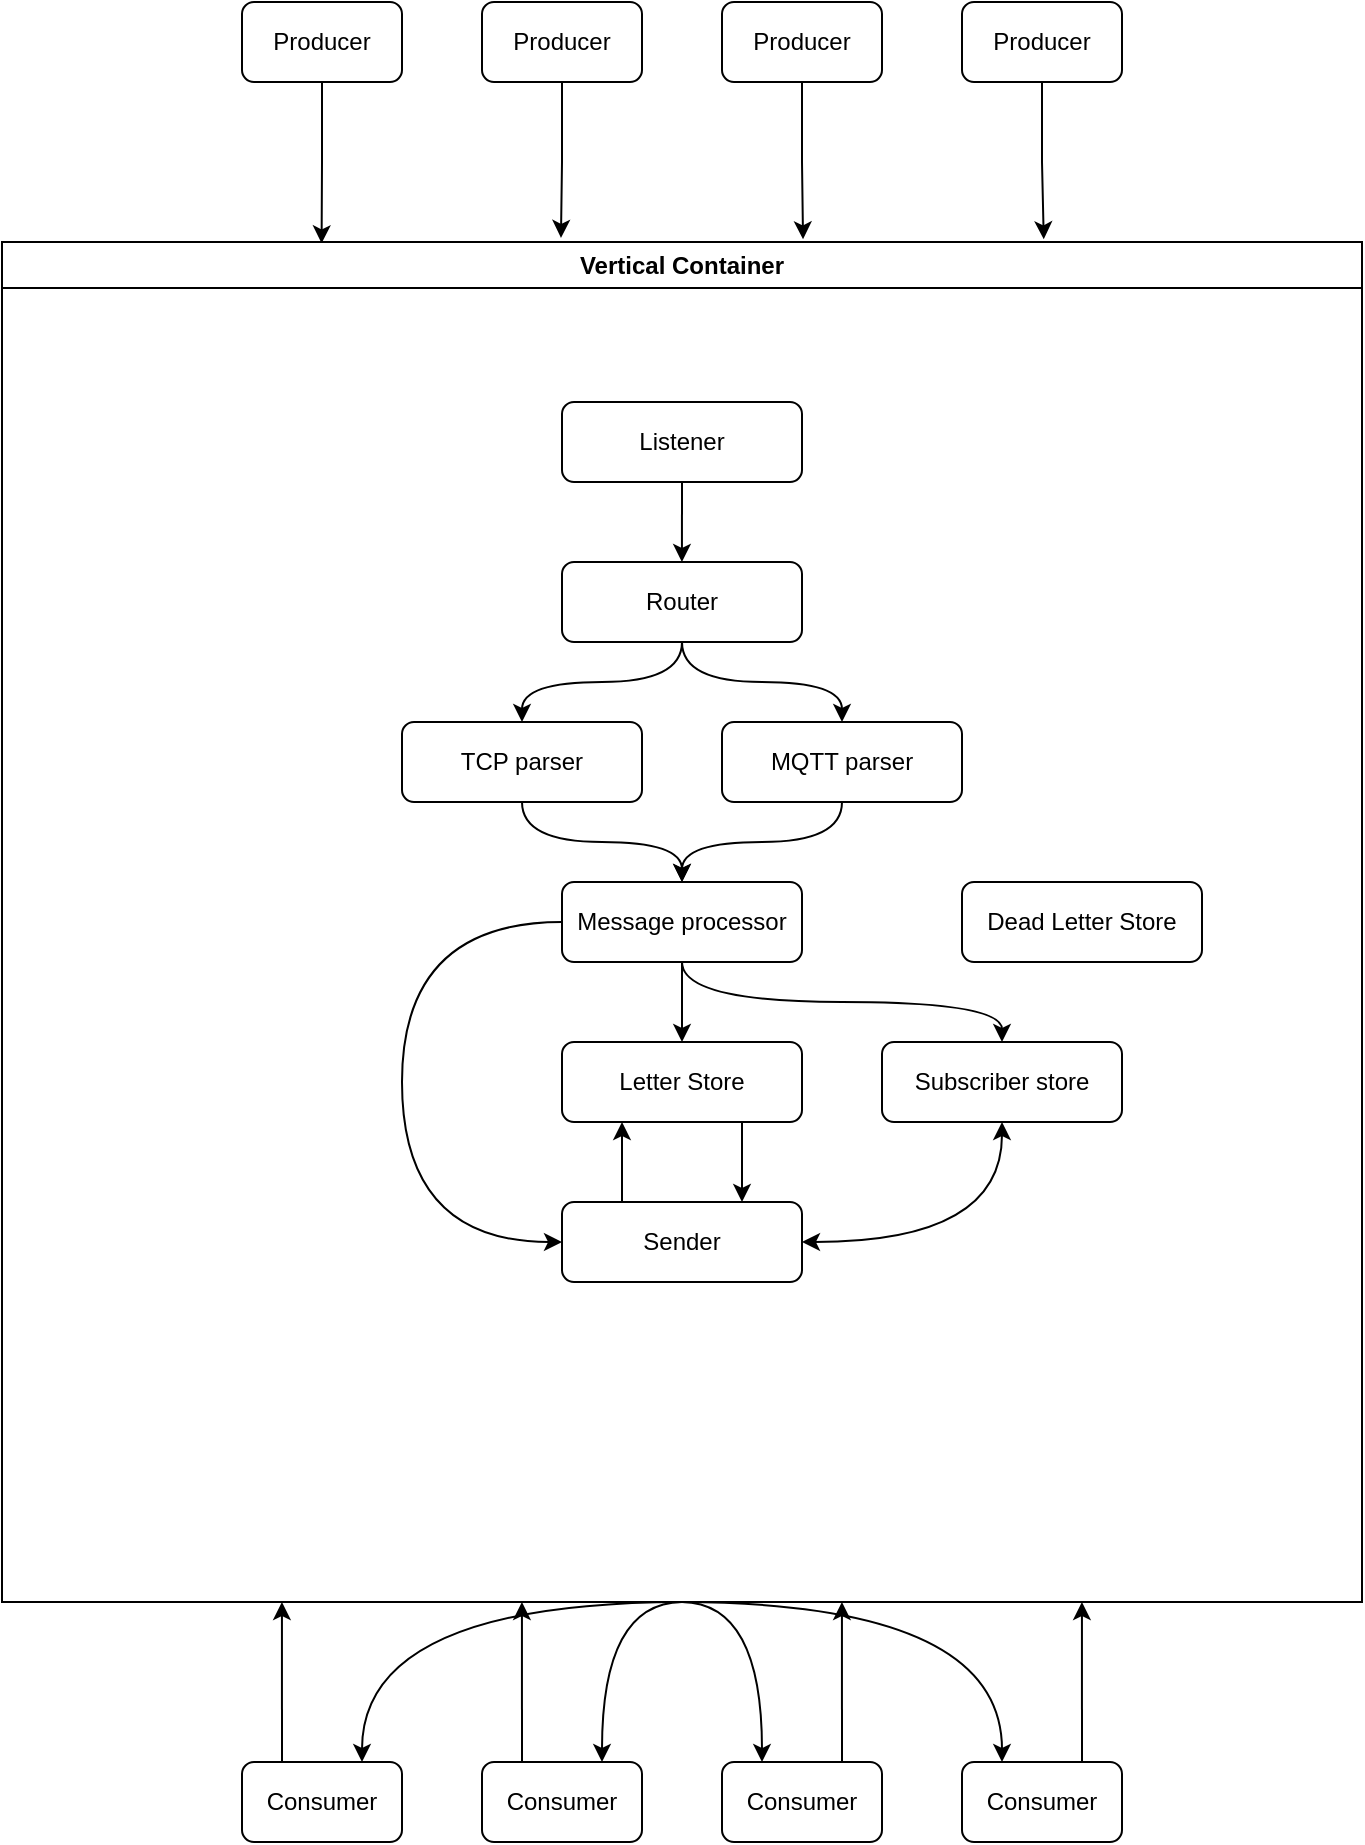 <mxfile version="21.1.2" type="device" pages="2">
  <diagram name="Flowchart" id="ECQMQJdbtYSlt36lPngu">
    <mxGraphModel dx="1434" dy="867" grid="1" gridSize="10" guides="1" tooltips="1" connect="1" arrows="1" fold="1" page="1" pageScale="1" pageWidth="850" pageHeight="1100" math="0" shadow="0">
      <root>
        <mxCell id="0" />
        <mxCell id="1" parent="0" />
        <mxCell id="J1kHPah_wmCZpX2cMxBV-25" style="edgeStyle=orthogonalEdgeStyle;curved=1;rounded=0;orthogonalLoop=1;jettySize=auto;html=1;exitX=0.5;exitY=1;exitDx=0;exitDy=0;" parent="1" source="J1kHPah_wmCZpX2cMxBV-2" edge="1">
          <mxGeometry relative="1" as="geometry">
            <mxPoint x="419.957" y="360" as="targetPoint" />
          </mxGeometry>
        </mxCell>
        <mxCell id="J1kHPah_wmCZpX2cMxBV-2" value="Listener" style="rounded=1;whiteSpace=wrap;html=1;" parent="1" vertex="1">
          <mxGeometry x="360" y="280" width="120" height="40" as="geometry" />
        </mxCell>
        <mxCell id="J1kHPah_wmCZpX2cMxBV-27" style="edgeStyle=orthogonalEdgeStyle;curved=1;rounded=0;orthogonalLoop=1;jettySize=auto;html=1;exitX=0.5;exitY=1;exitDx=0;exitDy=0;entryX=0.5;entryY=0;entryDx=0;entryDy=0;" parent="1" source="J1kHPah_wmCZpX2cMxBV-4" target="J1kHPah_wmCZpX2cMxBV-7" edge="1">
          <mxGeometry relative="1" as="geometry" />
        </mxCell>
        <mxCell id="J1kHPah_wmCZpX2cMxBV-28" style="edgeStyle=orthogonalEdgeStyle;curved=1;rounded=0;orthogonalLoop=1;jettySize=auto;html=1;exitX=0.5;exitY=1;exitDx=0;exitDy=0;entryX=0.5;entryY=0;entryDx=0;entryDy=0;" parent="1" source="J1kHPah_wmCZpX2cMxBV-4" target="J1kHPah_wmCZpX2cMxBV-8" edge="1">
          <mxGeometry relative="1" as="geometry" />
        </mxCell>
        <mxCell id="J1kHPah_wmCZpX2cMxBV-4" value="Router" style="rounded=1;whiteSpace=wrap;html=1;" parent="1" vertex="1">
          <mxGeometry x="360" y="360" width="120" height="40" as="geometry" />
        </mxCell>
        <mxCell id="J1kHPah_wmCZpX2cMxBV-29" style="edgeStyle=orthogonalEdgeStyle;curved=1;rounded=0;orthogonalLoop=1;jettySize=auto;html=1;exitX=0.5;exitY=1;exitDx=0;exitDy=0;entryX=0.5;entryY=0;entryDx=0;entryDy=0;" parent="1" source="J1kHPah_wmCZpX2cMxBV-7" target="J1kHPah_wmCZpX2cMxBV-9" edge="1">
          <mxGeometry relative="1" as="geometry" />
        </mxCell>
        <mxCell id="J1kHPah_wmCZpX2cMxBV-7" value="TCP parser" style="rounded=1;whiteSpace=wrap;html=1;" parent="1" vertex="1">
          <mxGeometry x="280" y="440" width="120" height="40" as="geometry" />
        </mxCell>
        <mxCell id="J1kHPah_wmCZpX2cMxBV-30" style="edgeStyle=orthogonalEdgeStyle;curved=1;rounded=0;orthogonalLoop=1;jettySize=auto;html=1;exitX=0.5;exitY=1;exitDx=0;exitDy=0;entryX=0.5;entryY=0;entryDx=0;entryDy=0;" parent="1" source="J1kHPah_wmCZpX2cMxBV-8" target="J1kHPah_wmCZpX2cMxBV-9" edge="1">
          <mxGeometry relative="1" as="geometry" />
        </mxCell>
        <mxCell id="J1kHPah_wmCZpX2cMxBV-8" value="MQTT parser" style="rounded=1;whiteSpace=wrap;html=1;" parent="1" vertex="1">
          <mxGeometry x="440" y="440" width="120" height="40" as="geometry" />
        </mxCell>
        <mxCell id="J1kHPah_wmCZpX2cMxBV-31" style="edgeStyle=orthogonalEdgeStyle;curved=1;rounded=0;orthogonalLoop=1;jettySize=auto;html=1;exitX=0.5;exitY=1;exitDx=0;exitDy=0;entryX=0.5;entryY=0;entryDx=0;entryDy=0;" parent="1" source="J1kHPah_wmCZpX2cMxBV-9" target="J1kHPah_wmCZpX2cMxBV-6" edge="1">
          <mxGeometry relative="1" as="geometry" />
        </mxCell>
        <mxCell id="J1kHPah_wmCZpX2cMxBV-32" style="edgeStyle=orthogonalEdgeStyle;curved=1;rounded=0;orthogonalLoop=1;jettySize=auto;html=1;exitX=0.5;exitY=1;exitDx=0;exitDy=0;entryX=0.5;entryY=0;entryDx=0;entryDy=0;" parent="1" source="J1kHPah_wmCZpX2cMxBV-9" target="J1kHPah_wmCZpX2cMxBV-21" edge="1">
          <mxGeometry relative="1" as="geometry" />
        </mxCell>
        <mxCell id="J1kHPah_wmCZpX2cMxBV-49" style="edgeStyle=orthogonalEdgeStyle;rounded=0;orthogonalLoop=1;jettySize=auto;html=1;exitX=0;exitY=0.5;exitDx=0;exitDy=0;entryX=0;entryY=0.5;entryDx=0;entryDy=0;curved=1;" parent="1" source="J1kHPah_wmCZpX2cMxBV-9" target="J1kHPah_wmCZpX2cMxBV-22" edge="1">
          <mxGeometry relative="1" as="geometry">
            <Array as="points">
              <mxPoint x="280" y="540" />
              <mxPoint x="280" y="700" />
            </Array>
          </mxGeometry>
        </mxCell>
        <mxCell id="J1kHPah_wmCZpX2cMxBV-9" value="Message processor" style="rounded=1;whiteSpace=wrap;html=1;" parent="1" vertex="1">
          <mxGeometry x="360" y="520" width="120" height="40" as="geometry" />
        </mxCell>
        <mxCell id="J1kHPah_wmCZpX2cMxBV-17" style="edgeStyle=orthogonalEdgeStyle;rounded=0;orthogonalLoop=1;jettySize=auto;html=1;exitX=0.5;exitY=1;exitDx=0;exitDy=0;entryX=0.235;entryY=0.001;entryDx=0;entryDy=0;entryPerimeter=0;" parent="1" source="J1kHPah_wmCZpX2cMxBV-10" target="J1kHPah_wmCZpX2cMxBV-14" edge="1">
          <mxGeometry relative="1" as="geometry" />
        </mxCell>
        <mxCell id="J1kHPah_wmCZpX2cMxBV-10" value="Producer&lt;br&gt;" style="rounded=1;whiteSpace=wrap;html=1;" parent="1" vertex="1">
          <mxGeometry x="200" y="80" width="80" height="40" as="geometry" />
        </mxCell>
        <mxCell id="J1kHPah_wmCZpX2cMxBV-19" style="edgeStyle=orthogonalEdgeStyle;rounded=0;orthogonalLoop=1;jettySize=auto;html=1;exitX=0.5;exitY=1;exitDx=0;exitDy=0;entryX=0.589;entryY=-0.002;entryDx=0;entryDy=0;entryPerimeter=0;" parent="1" source="J1kHPah_wmCZpX2cMxBV-11" target="J1kHPah_wmCZpX2cMxBV-14" edge="1">
          <mxGeometry relative="1" as="geometry" />
        </mxCell>
        <mxCell id="J1kHPah_wmCZpX2cMxBV-11" value="Producer&lt;br&gt;" style="rounded=1;whiteSpace=wrap;html=1;" parent="1" vertex="1">
          <mxGeometry x="440" y="80" width="80" height="40" as="geometry" />
        </mxCell>
        <mxCell id="J1kHPah_wmCZpX2cMxBV-16" style="edgeStyle=orthogonalEdgeStyle;rounded=0;orthogonalLoop=1;jettySize=auto;html=1;exitX=0.5;exitY=1;exitDx=0;exitDy=0;entryX=0.411;entryY=-0.003;entryDx=0;entryDy=0;entryPerimeter=0;" parent="1" source="J1kHPah_wmCZpX2cMxBV-12" target="J1kHPah_wmCZpX2cMxBV-14" edge="1">
          <mxGeometry relative="1" as="geometry" />
        </mxCell>
        <mxCell id="J1kHPah_wmCZpX2cMxBV-12" value="Producer&lt;br&gt;" style="rounded=1;whiteSpace=wrap;html=1;" parent="1" vertex="1">
          <mxGeometry x="320" y="80" width="80" height="40" as="geometry" />
        </mxCell>
        <mxCell id="J1kHPah_wmCZpX2cMxBV-20" style="edgeStyle=orthogonalEdgeStyle;rounded=0;orthogonalLoop=1;jettySize=auto;html=1;exitX=0.5;exitY=1;exitDx=0;exitDy=0;entryX=0.766;entryY=-0.002;entryDx=0;entryDy=0;entryPerimeter=0;" parent="1" source="J1kHPah_wmCZpX2cMxBV-13" target="J1kHPah_wmCZpX2cMxBV-14" edge="1">
          <mxGeometry relative="1" as="geometry" />
        </mxCell>
        <mxCell id="J1kHPah_wmCZpX2cMxBV-13" value="Producer&lt;br&gt;" style="rounded=1;whiteSpace=wrap;html=1;" parent="1" vertex="1">
          <mxGeometry x="560" y="80" width="80" height="40" as="geometry" />
        </mxCell>
        <mxCell id="J1kHPah_wmCZpX2cMxBV-41" style="edgeStyle=orthogonalEdgeStyle;curved=1;rounded=0;orthogonalLoop=1;jettySize=auto;html=1;exitX=0.5;exitY=1;exitDx=0;exitDy=0;entryX=0.75;entryY=0;entryDx=0;entryDy=0;" parent="1" target="J1kHPah_wmCZpX2cMxBV-33" edge="1">
          <mxGeometry relative="1" as="geometry">
            <mxPoint x="420" y="880" as="sourcePoint" />
          </mxGeometry>
        </mxCell>
        <mxCell id="J1kHPah_wmCZpX2cMxBV-42" style="edgeStyle=orthogonalEdgeStyle;curved=1;rounded=0;orthogonalLoop=1;jettySize=auto;html=1;exitX=0.5;exitY=1;exitDx=0;exitDy=0;entryX=0.75;entryY=0;entryDx=0;entryDy=0;" parent="1" target="J1kHPah_wmCZpX2cMxBV-35" edge="1">
          <mxGeometry relative="1" as="geometry">
            <mxPoint x="420" y="880" as="sourcePoint" />
          </mxGeometry>
        </mxCell>
        <mxCell id="J1kHPah_wmCZpX2cMxBV-43" style="edgeStyle=orthogonalEdgeStyle;curved=1;rounded=0;orthogonalLoop=1;jettySize=auto;html=1;exitX=0.5;exitY=1;exitDx=0;exitDy=0;entryX=0.25;entryY=0;entryDx=0;entryDy=0;" parent="1" target="J1kHPah_wmCZpX2cMxBV-34" edge="1">
          <mxGeometry relative="1" as="geometry">
            <mxPoint x="420" y="880" as="sourcePoint" />
          </mxGeometry>
        </mxCell>
        <mxCell id="J1kHPah_wmCZpX2cMxBV-44" style="edgeStyle=orthogonalEdgeStyle;curved=1;rounded=0;orthogonalLoop=1;jettySize=auto;html=1;exitX=0.5;exitY=1;exitDx=0;exitDy=0;entryX=0.25;entryY=0;entryDx=0;entryDy=0;" parent="1" target="J1kHPah_wmCZpX2cMxBV-36" edge="1">
          <mxGeometry relative="1" as="geometry">
            <mxPoint x="420" y="880" as="sourcePoint" />
          </mxGeometry>
        </mxCell>
        <mxCell id="J1kHPah_wmCZpX2cMxBV-14" value="Vertical Container" style="swimlane;whiteSpace=wrap;html=1;" parent="1" vertex="1">
          <mxGeometry x="80" y="200" width="680" height="680" as="geometry" />
        </mxCell>
        <mxCell id="J1kHPah_wmCZpX2cMxBV-47" style="edgeStyle=orthogonalEdgeStyle;curved=1;rounded=0;orthogonalLoop=1;jettySize=auto;html=1;exitX=0.5;exitY=1;exitDx=0;exitDy=0;entryX=1;entryY=0.5;entryDx=0;entryDy=0;startArrow=classic;startFill=1;" parent="J1kHPah_wmCZpX2cMxBV-14" source="J1kHPah_wmCZpX2cMxBV-21" target="J1kHPah_wmCZpX2cMxBV-22" edge="1">
          <mxGeometry relative="1" as="geometry" />
        </mxCell>
        <mxCell id="J1kHPah_wmCZpX2cMxBV-21" value="Subscriber store" style="rounded=1;whiteSpace=wrap;html=1;" parent="J1kHPah_wmCZpX2cMxBV-14" vertex="1">
          <mxGeometry x="440" y="400" width="120" height="40" as="geometry" />
        </mxCell>
        <mxCell id="J1kHPah_wmCZpX2cMxBV-46" style="edgeStyle=orthogonalEdgeStyle;curved=1;rounded=0;orthogonalLoop=1;jettySize=auto;html=1;exitX=0.75;exitY=1;exitDx=0;exitDy=0;entryX=0.75;entryY=0;entryDx=0;entryDy=0;" parent="J1kHPah_wmCZpX2cMxBV-14" source="J1kHPah_wmCZpX2cMxBV-6" target="J1kHPah_wmCZpX2cMxBV-22" edge="1">
          <mxGeometry relative="1" as="geometry" />
        </mxCell>
        <mxCell id="J1kHPah_wmCZpX2cMxBV-6" value="Letter Store" style="rounded=1;whiteSpace=wrap;html=1;" parent="J1kHPah_wmCZpX2cMxBV-14" vertex="1">
          <mxGeometry x="280" y="400" width="120" height="40" as="geometry" />
        </mxCell>
        <mxCell id="J1kHPah_wmCZpX2cMxBV-45" style="edgeStyle=orthogonalEdgeStyle;curved=1;rounded=0;orthogonalLoop=1;jettySize=auto;html=1;exitX=0.25;exitY=0;exitDx=0;exitDy=0;entryX=0.25;entryY=1;entryDx=0;entryDy=0;" parent="J1kHPah_wmCZpX2cMxBV-14" source="J1kHPah_wmCZpX2cMxBV-22" target="J1kHPah_wmCZpX2cMxBV-6" edge="1">
          <mxGeometry relative="1" as="geometry" />
        </mxCell>
        <mxCell id="J1kHPah_wmCZpX2cMxBV-22" value="Sender" style="rounded=1;whiteSpace=wrap;html=1;" parent="J1kHPah_wmCZpX2cMxBV-14" vertex="1">
          <mxGeometry x="280" y="480" width="120" height="40" as="geometry" />
        </mxCell>
        <mxCell id="J1kHPah_wmCZpX2cMxBV-5" value="Dead Letter Store" style="rounded=1;whiteSpace=wrap;html=1;" parent="J1kHPah_wmCZpX2cMxBV-14" vertex="1">
          <mxGeometry x="480" y="320" width="120" height="40" as="geometry" />
        </mxCell>
        <mxCell id="J1kHPah_wmCZpX2cMxBV-37" style="edgeStyle=orthogonalEdgeStyle;curved=1;rounded=0;orthogonalLoop=1;jettySize=auto;html=1;exitX=0.25;exitY=0;exitDx=0;exitDy=0;" parent="1" source="J1kHPah_wmCZpX2cMxBV-33" edge="1">
          <mxGeometry relative="1" as="geometry">
            <mxPoint x="219.957" y="880" as="targetPoint" />
          </mxGeometry>
        </mxCell>
        <mxCell id="J1kHPah_wmCZpX2cMxBV-33" value="Consumer" style="rounded=1;whiteSpace=wrap;html=1;" parent="1" vertex="1">
          <mxGeometry x="200" y="960" width="80" height="40" as="geometry" />
        </mxCell>
        <mxCell id="J1kHPah_wmCZpX2cMxBV-39" style="edgeStyle=orthogonalEdgeStyle;curved=1;rounded=0;orthogonalLoop=1;jettySize=auto;html=1;exitX=0.75;exitY=0;exitDx=0;exitDy=0;" parent="1" source="J1kHPah_wmCZpX2cMxBV-34" edge="1">
          <mxGeometry relative="1" as="geometry">
            <mxPoint x="499.957" y="880" as="targetPoint" />
          </mxGeometry>
        </mxCell>
        <mxCell id="J1kHPah_wmCZpX2cMxBV-34" value="Consumer" style="rounded=1;whiteSpace=wrap;html=1;" parent="1" vertex="1">
          <mxGeometry x="440" y="960" width="80" height="40" as="geometry" />
        </mxCell>
        <mxCell id="J1kHPah_wmCZpX2cMxBV-38" style="edgeStyle=orthogonalEdgeStyle;curved=1;rounded=0;orthogonalLoop=1;jettySize=auto;html=1;exitX=0.25;exitY=0;exitDx=0;exitDy=0;" parent="1" source="J1kHPah_wmCZpX2cMxBV-35" edge="1">
          <mxGeometry relative="1" as="geometry">
            <mxPoint x="339.957" y="880" as="targetPoint" />
          </mxGeometry>
        </mxCell>
        <mxCell id="J1kHPah_wmCZpX2cMxBV-35" value="Consumer" style="rounded=1;whiteSpace=wrap;html=1;" parent="1" vertex="1">
          <mxGeometry x="320" y="960" width="80" height="40" as="geometry" />
        </mxCell>
        <mxCell id="J1kHPah_wmCZpX2cMxBV-40" style="edgeStyle=orthogonalEdgeStyle;curved=1;rounded=0;orthogonalLoop=1;jettySize=auto;html=1;exitX=0.75;exitY=0;exitDx=0;exitDy=0;" parent="1" source="J1kHPah_wmCZpX2cMxBV-36" edge="1">
          <mxGeometry relative="1" as="geometry">
            <mxPoint x="619.957" y="880" as="targetPoint" />
          </mxGeometry>
        </mxCell>
        <mxCell id="J1kHPah_wmCZpX2cMxBV-36" value="Consumer" style="rounded=1;whiteSpace=wrap;html=1;" parent="1" vertex="1">
          <mxGeometry x="560" y="960" width="80" height="40" as="geometry" />
        </mxCell>
      </root>
    </mxGraphModel>
  </diagram>
  <diagram id="t1rUXa6-CFG56WDpMC5G" name="Supervision_Diagram">
    <mxGraphModel dx="2284" dy="867" grid="1" gridSize="10" guides="1" tooltips="1" connect="1" arrows="1" fold="1" page="1" pageScale="1" pageWidth="850" pageHeight="1100" math="0" shadow="0">
      <root>
        <mxCell id="0" />
        <mxCell id="1" parent="0" />
        <mxCell id="8WRGGbeypArQKT2ZHQw8-8" style="edgeStyle=orthogonalEdgeStyle;rounded=0;orthogonalLoop=1;jettySize=auto;html=1;exitX=0.5;exitY=1;exitDx=0;exitDy=0;entryX=0.5;entryY=0;entryDx=0;entryDy=0;" edge="1" parent="1" source="AT3QqSpPeaxYGOkAIRCH-1" target="AT3QqSpPeaxYGOkAIRCH-2">
          <mxGeometry relative="1" as="geometry">
            <Array as="points">
              <mxPoint x="420" y="180" />
              <mxPoint x="20" y="180" />
            </Array>
          </mxGeometry>
        </mxCell>
        <mxCell id="8WRGGbeypArQKT2ZHQw8-9" style="edgeStyle=orthogonalEdgeStyle;rounded=0;orthogonalLoop=1;jettySize=auto;html=1;exitX=0.5;exitY=1;exitDx=0;exitDy=0;entryX=0.5;entryY=0;entryDx=0;entryDy=0;" edge="1" parent="1" source="AT3QqSpPeaxYGOkAIRCH-1" target="kC-iDzLTQm1_2_YxpSzI-1">
          <mxGeometry relative="1" as="geometry" />
        </mxCell>
        <mxCell id="IWYitSBuebaEwUzmI06T-1" style="edgeStyle=orthogonalEdgeStyle;rounded=0;orthogonalLoop=1;jettySize=auto;html=1;exitX=0.5;exitY=1;exitDx=0;exitDy=0;entryX=0.5;entryY=0;entryDx=0;entryDy=0;" edge="1" parent="1" source="AT3QqSpPeaxYGOkAIRCH-1" target="kC-iDzLTQm1_2_YxpSzI-2">
          <mxGeometry relative="1" as="geometry" />
        </mxCell>
        <mxCell id="IdubBhTJ6KVnmxF-3DM4-1" style="edgeStyle=orthogonalEdgeStyle;rounded=0;orthogonalLoop=1;jettySize=auto;html=1;exitX=0.5;exitY=1;exitDx=0;exitDy=0;entryX=0.5;entryY=0;entryDx=0;entryDy=0;" edge="1" parent="1" source="AT3QqSpPeaxYGOkAIRCH-1" target="NqWyjlFcCn3YYRd7Y2uH-1">
          <mxGeometry relative="1" as="geometry">
            <Array as="points">
              <mxPoint x="420" y="180" />
              <mxPoint x="660" y="180" />
            </Array>
          </mxGeometry>
        </mxCell>
        <mxCell id="AT3QqSpPeaxYGOkAIRCH-1" value="Root Superivsor" style="rounded=1;whiteSpace=wrap;html=1;fillColor=#dae8fc;strokeColor=#6c8ebf;" vertex="1" parent="1">
          <mxGeometry x="360" y="120" width="120" height="40" as="geometry" />
        </mxCell>
        <mxCell id="8WRGGbeypArQKT2ZHQw8-5" style="edgeStyle=orthogonalEdgeStyle;rounded=0;orthogonalLoop=1;jettySize=auto;html=1;exitX=0.5;exitY=1;exitDx=0;exitDy=0;entryX=0.5;entryY=0;entryDx=0;entryDy=0;" edge="1" parent="1" source="AT3QqSpPeaxYGOkAIRCH-2" target="NoBrGBiLEwMr9OptuPte-1">
          <mxGeometry relative="1" as="geometry" />
        </mxCell>
        <mxCell id="8WRGGbeypArQKT2ZHQw8-6" style="edgeStyle=orthogonalEdgeStyle;rounded=0;orthogonalLoop=1;jettySize=auto;html=1;exitX=0.5;exitY=1;exitDx=0;exitDy=0;entryX=0.5;entryY=0;entryDx=0;entryDy=0;" edge="1" parent="1" source="AT3QqSpPeaxYGOkAIRCH-2" target="NoBrGBiLEwMr9OptuPte-2">
          <mxGeometry relative="1" as="geometry" />
        </mxCell>
        <mxCell id="8WRGGbeypArQKT2ZHQw8-7" style="edgeStyle=orthogonalEdgeStyle;rounded=0;orthogonalLoop=1;jettySize=auto;html=1;exitX=0.5;exitY=1;exitDx=0;exitDy=0;entryX=0.5;entryY=0;entryDx=0;entryDy=0;" edge="1" parent="1" source="AT3QqSpPeaxYGOkAIRCH-2" target="AksgK6bISmPQZwzv8fdh-1">
          <mxGeometry relative="1" as="geometry" />
        </mxCell>
        <mxCell id="AT3QqSpPeaxYGOkAIRCH-2" value="Store Supervisor" style="rounded=1;whiteSpace=wrap;html=1;fillColor=#dae8fc;strokeColor=#6c8ebf;" vertex="1" parent="1">
          <mxGeometry x="-40" y="200" width="120" height="40" as="geometry" />
        </mxCell>
        <mxCell id="8WRGGbeypArQKT2ZHQw8-3" style="edgeStyle=orthogonalEdgeStyle;rounded=0;orthogonalLoop=1;jettySize=auto;html=1;exitX=0.5;exitY=1;exitDx=0;exitDy=0;entryX=0.5;entryY=0;entryDx=0;entryDy=0;" edge="1" parent="1" source="kC-iDzLTQm1_2_YxpSzI-1" target="8WRGGbeypArQKT2ZHQw8-2">
          <mxGeometry relative="1" as="geometry" />
        </mxCell>
        <mxCell id="8WRGGbeypArQKT2ZHQw8-4" style="edgeStyle=orthogonalEdgeStyle;rounded=0;orthogonalLoop=1;jettySize=auto;html=1;exitX=0.5;exitY=1;exitDx=0;exitDy=0;entryX=0.5;entryY=0;entryDx=0;entryDy=0;" edge="1" parent="1" source="kC-iDzLTQm1_2_YxpSzI-1" target="8WRGGbeypArQKT2ZHQw8-1">
          <mxGeometry relative="1" as="geometry" />
        </mxCell>
        <mxCell id="kC-iDzLTQm1_2_YxpSzI-1" value="Sender Supervisor" style="rounded=1;whiteSpace=wrap;html=1;fillColor=#dae8fc;strokeColor=#6c8ebf;" vertex="1" parent="1">
          <mxGeometry x="280" y="200" width="118" height="40" as="geometry" />
        </mxCell>
        <mxCell id="IWYitSBuebaEwUzmI06T-2" style="edgeStyle=orthogonalEdgeStyle;rounded=0;orthogonalLoop=1;jettySize=auto;html=1;exitX=0.5;exitY=1;exitDx=0;exitDy=0;entryX=0.5;entryY=0;entryDx=0;entryDy=0;" edge="1" parent="1" source="kC-iDzLTQm1_2_YxpSzI-2" target="8WRGGbeypArQKT2ZHQw8-10">
          <mxGeometry relative="1" as="geometry" />
        </mxCell>
        <mxCell id="IWYitSBuebaEwUzmI06T-3" style="edgeStyle=orthogonalEdgeStyle;rounded=0;orthogonalLoop=1;jettySize=auto;html=1;exitX=0.5;exitY=1;exitDx=0;exitDy=0;entryX=0.5;entryY=0;entryDx=0;entryDy=0;" edge="1" parent="1" source="kC-iDzLTQm1_2_YxpSzI-2" target="8WRGGbeypArQKT2ZHQw8-11">
          <mxGeometry relative="1" as="geometry" />
        </mxCell>
        <mxCell id="kC-iDzLTQm1_2_YxpSzI-2" value="Listener Supervisor" style="rounded=1;whiteSpace=wrap;html=1;fillColor=#dae8fc;strokeColor=#6c8ebf;" vertex="1" parent="1">
          <mxGeometry x="760" y="200" width="120" height="40" as="geometry" />
        </mxCell>
        <mxCell id="IdubBhTJ6KVnmxF-3DM4-6" style="edgeStyle=orthogonalEdgeStyle;rounded=0;orthogonalLoop=1;jettySize=auto;html=1;exitX=0.5;exitY=1;exitDx=0;exitDy=0;entryX=0.5;entryY=0;entryDx=0;entryDy=0;" edge="1" parent="1" source="NqWyjlFcCn3YYRd7Y2uH-1" target="IdubBhTJ6KVnmxF-3DM4-2">
          <mxGeometry relative="1" as="geometry" />
        </mxCell>
        <mxCell id="IdubBhTJ6KVnmxF-3DM4-7" style="edgeStyle=orthogonalEdgeStyle;rounded=0;orthogonalLoop=1;jettySize=auto;html=1;exitX=0.5;exitY=1;exitDx=0;exitDy=0;entryX=0.5;entryY=0;entryDx=0;entryDy=0;" edge="1" parent="1" source="NqWyjlFcCn3YYRd7Y2uH-1" target="IdubBhTJ6KVnmxF-3DM4-3">
          <mxGeometry relative="1" as="geometry" />
        </mxCell>
        <mxCell id="IdubBhTJ6KVnmxF-3DM4-8" style="edgeStyle=orthogonalEdgeStyle;rounded=0;orthogonalLoop=1;jettySize=auto;html=1;exitX=0.5;exitY=1;exitDx=0;exitDy=0;entryX=0.5;entryY=0;entryDx=0;entryDy=0;" edge="1" parent="1" source="NqWyjlFcCn3YYRd7Y2uH-1" target="IdubBhTJ6KVnmxF-3DM4-5">
          <mxGeometry relative="1" as="geometry" />
        </mxCell>
        <mxCell id="IdubBhTJ6KVnmxF-3DM4-9" style="edgeStyle=orthogonalEdgeStyle;rounded=0;orthogonalLoop=1;jettySize=auto;html=1;exitX=0.5;exitY=1;exitDx=0;exitDy=0;entryX=0.5;entryY=0;entryDx=0;entryDy=0;" edge="1" parent="1" source="NqWyjlFcCn3YYRd7Y2uH-1" target="IdubBhTJ6KVnmxF-3DM4-4">
          <mxGeometry relative="1" as="geometry" />
        </mxCell>
        <mxCell id="NqWyjlFcCn3YYRd7Y2uH-1" value="Logic Supervisor" style="rounded=1;whiteSpace=wrap;html=1;fillColor=#dae8fc;strokeColor=#6c8ebf;" vertex="1" parent="1">
          <mxGeometry x="599.5" y="280" width="120" height="40" as="geometry" />
        </mxCell>
        <mxCell id="NoBrGBiLEwMr9OptuPte-1" value="Letter Store" style="rounded=1;whiteSpace=wrap;html=1;fillColor=#d5e8d4;strokeColor=#82b366;" vertex="1" parent="1">
          <mxGeometry x="-200" y="280" width="120" height="40" as="geometry" />
        </mxCell>
        <mxCell id="NoBrGBiLEwMr9OptuPte-2" value="Dead Letter Store" style="rounded=1;whiteSpace=wrap;html=1;fillColor=#d5e8d4;strokeColor=#82b366;" vertex="1" parent="1">
          <mxGeometry x="-39" y="280" width="119" height="40" as="geometry" />
        </mxCell>
        <mxCell id="AksgK6bISmPQZwzv8fdh-1" value="Subscriber Store" style="rounded=1;whiteSpace=wrap;html=1;fillColor=#d5e8d4;strokeColor=#82b366;" vertex="1" parent="1">
          <mxGeometry x="119" y="280" width="119" height="40" as="geometry" />
        </mxCell>
        <mxCell id="8WRGGbeypArQKT2ZHQw8-1" value="Temp S" style="rounded=1;whiteSpace=wrap;html=1;fillColor=#d5e8d4;strokeColor=#82b366;" vertex="1" parent="1">
          <mxGeometry x="441" y="280" width="119" height="40" as="geometry" />
        </mxCell>
        <mxCell id="8WRGGbeypArQKT2ZHQw8-2" value="Sender" style="rounded=1;whiteSpace=wrap;html=1;fillColor=#d5e8d4;strokeColor=#82b366;" vertex="1" parent="1">
          <mxGeometry x="279" y="280" width="119" height="40" as="geometry" />
        </mxCell>
        <mxCell id="8WRGGbeypArQKT2ZHQw8-10" value="Listener" style="rounded=1;whiteSpace=wrap;html=1;fillColor=#d5e8d4;strokeColor=#82b366;" vertex="1" parent="1">
          <mxGeometry x="761" y="280" width="119" height="40" as="geometry" />
        </mxCell>
        <mxCell id="8WRGGbeypArQKT2ZHQw8-11" value="CDC Actor" style="rounded=1;whiteSpace=wrap;html=1;fillColor=#d5e8d4;strokeColor=#82b366;" vertex="1" parent="1">
          <mxGeometry x="920" y="280" width="118" height="40" as="geometry" />
        </mxCell>
        <mxCell id="IdubBhTJ6KVnmxF-3DM4-2" value="Router" style="rounded=1;whiteSpace=wrap;html=1;fillColor=#d5e8d4;strokeColor=#82b366;" vertex="1" parent="1">
          <mxGeometry x="360" y="360" width="119" height="40" as="geometry" />
        </mxCell>
        <mxCell id="IdubBhTJ6KVnmxF-3DM4-3" value="TCP Parser" style="rounded=1;whiteSpace=wrap;html=1;fillColor=#d5e8d4;strokeColor=#82b366;" vertex="1" parent="1">
          <mxGeometry x="518" y="360" width="119" height="40" as="geometry" />
        </mxCell>
        <mxCell id="IdubBhTJ6KVnmxF-3DM4-4" value="Message Processor" style="rounded=1;whiteSpace=wrap;html=1;fillColor=#d5e8d4;strokeColor=#82b366;" vertex="1" parent="1">
          <mxGeometry x="840" y="360" width="119" height="40" as="geometry" />
        </mxCell>
        <mxCell id="IdubBhTJ6KVnmxF-3DM4-5" value="MQTT Parser" style="rounded=1;whiteSpace=wrap;html=1;fillColor=#d5e8d4;strokeColor=#82b366;" vertex="1" parent="1">
          <mxGeometry x="678" y="360" width="119" height="40" as="geometry" />
        </mxCell>
      </root>
    </mxGraphModel>
  </diagram>
</mxfile>
